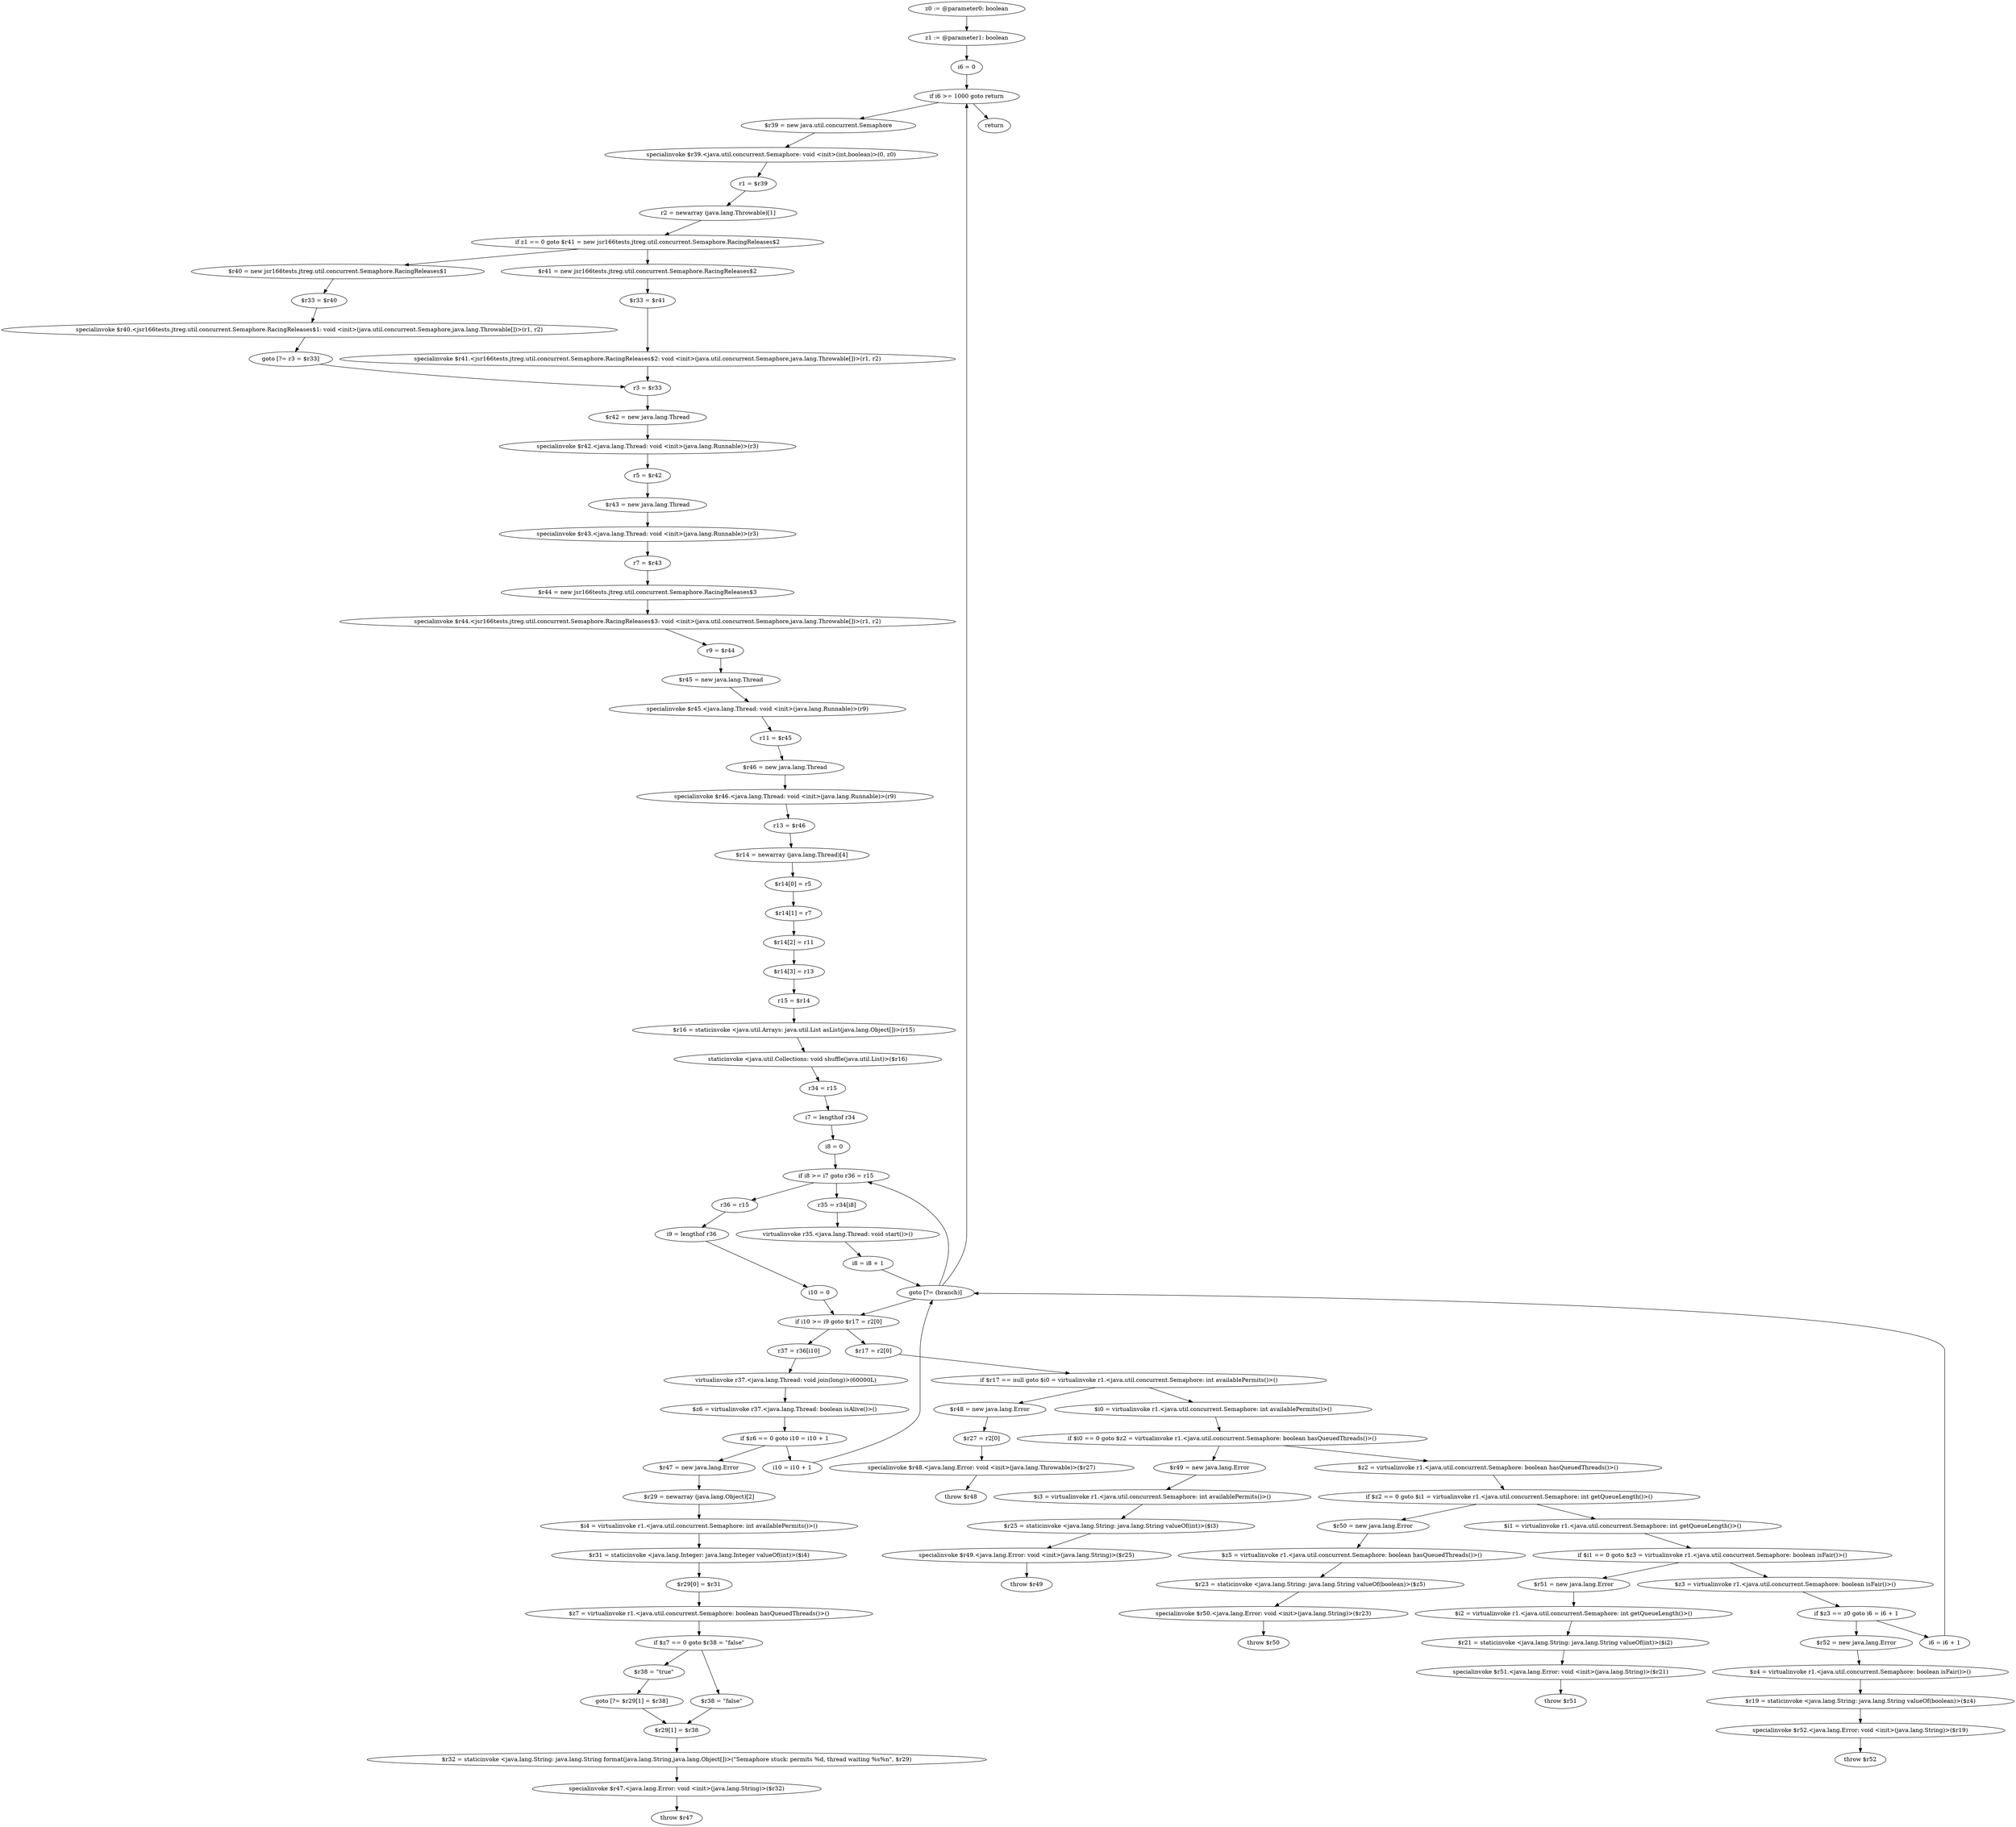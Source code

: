 digraph "unitGraph" {
    "z0 := @parameter0: boolean"
    "z1 := @parameter1: boolean"
    "i6 = 0"
    "if i6 >= 1000 goto return"
    "$r39 = new java.util.concurrent.Semaphore"
    "specialinvoke $r39.<java.util.concurrent.Semaphore: void <init>(int,boolean)>(0, z0)"
    "r1 = $r39"
    "r2 = newarray (java.lang.Throwable)[1]"
    "if z1 == 0 goto $r41 = new jsr166tests.jtreg.util.concurrent.Semaphore.RacingReleases$2"
    "$r40 = new jsr166tests.jtreg.util.concurrent.Semaphore.RacingReleases$1"
    "$r33 = $r40"
    "specialinvoke $r40.<jsr166tests.jtreg.util.concurrent.Semaphore.RacingReleases$1: void <init>(java.util.concurrent.Semaphore,java.lang.Throwable[])>(r1, r2)"
    "goto [?= r3 = $r33]"
    "$r41 = new jsr166tests.jtreg.util.concurrent.Semaphore.RacingReleases$2"
    "$r33 = $r41"
    "specialinvoke $r41.<jsr166tests.jtreg.util.concurrent.Semaphore.RacingReleases$2: void <init>(java.util.concurrent.Semaphore,java.lang.Throwable[])>(r1, r2)"
    "r3 = $r33"
    "$r42 = new java.lang.Thread"
    "specialinvoke $r42.<java.lang.Thread: void <init>(java.lang.Runnable)>(r3)"
    "r5 = $r42"
    "$r43 = new java.lang.Thread"
    "specialinvoke $r43.<java.lang.Thread: void <init>(java.lang.Runnable)>(r3)"
    "r7 = $r43"
    "$r44 = new jsr166tests.jtreg.util.concurrent.Semaphore.RacingReleases$3"
    "specialinvoke $r44.<jsr166tests.jtreg.util.concurrent.Semaphore.RacingReleases$3: void <init>(java.util.concurrent.Semaphore,java.lang.Throwable[])>(r1, r2)"
    "r9 = $r44"
    "$r45 = new java.lang.Thread"
    "specialinvoke $r45.<java.lang.Thread: void <init>(java.lang.Runnable)>(r9)"
    "r11 = $r45"
    "$r46 = new java.lang.Thread"
    "specialinvoke $r46.<java.lang.Thread: void <init>(java.lang.Runnable)>(r9)"
    "r13 = $r46"
    "$r14 = newarray (java.lang.Thread)[4]"
    "$r14[0] = r5"
    "$r14[1] = r7"
    "$r14[2] = r11"
    "$r14[3] = r13"
    "r15 = $r14"
    "$r16 = staticinvoke <java.util.Arrays: java.util.List asList(java.lang.Object[])>(r15)"
    "staticinvoke <java.util.Collections: void shuffle(java.util.List)>($r16)"
    "r34 = r15"
    "i7 = lengthof r34"
    "i8 = 0"
    "if i8 >= i7 goto r36 = r15"
    "r35 = r34[i8]"
    "virtualinvoke r35.<java.lang.Thread: void start()>()"
    "i8 = i8 + 1"
    "goto [?= (branch)]"
    "r36 = r15"
    "i9 = lengthof r36"
    "i10 = 0"
    "if i10 >= i9 goto $r17 = r2[0]"
    "r37 = r36[i10]"
    "virtualinvoke r37.<java.lang.Thread: void join(long)>(60000L)"
    "$z6 = virtualinvoke r37.<java.lang.Thread: boolean isAlive()>()"
    "if $z6 == 0 goto i10 = i10 + 1"
    "$r47 = new java.lang.Error"
    "$r29 = newarray (java.lang.Object)[2]"
    "$i4 = virtualinvoke r1.<java.util.concurrent.Semaphore: int availablePermits()>()"
    "$r31 = staticinvoke <java.lang.Integer: java.lang.Integer valueOf(int)>($i4)"
    "$r29[0] = $r31"
    "$z7 = virtualinvoke r1.<java.util.concurrent.Semaphore: boolean hasQueuedThreads()>()"
    "if $z7 == 0 goto $r38 = \"false\""
    "$r38 = \"true\""
    "goto [?= $r29[1] = $r38]"
    "$r38 = \"false\""
    "$r29[1] = $r38"
    "$r32 = staticinvoke <java.lang.String: java.lang.String format(java.lang.String,java.lang.Object[])>(\"Semaphore stuck: permits %d, thread waiting %s%n\", $r29)"
    "specialinvoke $r47.<java.lang.Error: void <init>(java.lang.String)>($r32)"
    "throw $r47"
    "i10 = i10 + 1"
    "$r17 = r2[0]"
    "if $r17 == null goto $i0 = virtualinvoke r1.<java.util.concurrent.Semaphore: int availablePermits()>()"
    "$r48 = new java.lang.Error"
    "$r27 = r2[0]"
    "specialinvoke $r48.<java.lang.Error: void <init>(java.lang.Throwable)>($r27)"
    "throw $r48"
    "$i0 = virtualinvoke r1.<java.util.concurrent.Semaphore: int availablePermits()>()"
    "if $i0 == 0 goto $z2 = virtualinvoke r1.<java.util.concurrent.Semaphore: boolean hasQueuedThreads()>()"
    "$r49 = new java.lang.Error"
    "$i3 = virtualinvoke r1.<java.util.concurrent.Semaphore: int availablePermits()>()"
    "$r25 = staticinvoke <java.lang.String: java.lang.String valueOf(int)>($i3)"
    "specialinvoke $r49.<java.lang.Error: void <init>(java.lang.String)>($r25)"
    "throw $r49"
    "$z2 = virtualinvoke r1.<java.util.concurrent.Semaphore: boolean hasQueuedThreads()>()"
    "if $z2 == 0 goto $i1 = virtualinvoke r1.<java.util.concurrent.Semaphore: int getQueueLength()>()"
    "$r50 = new java.lang.Error"
    "$z5 = virtualinvoke r1.<java.util.concurrent.Semaphore: boolean hasQueuedThreads()>()"
    "$r23 = staticinvoke <java.lang.String: java.lang.String valueOf(boolean)>($z5)"
    "specialinvoke $r50.<java.lang.Error: void <init>(java.lang.String)>($r23)"
    "throw $r50"
    "$i1 = virtualinvoke r1.<java.util.concurrent.Semaphore: int getQueueLength()>()"
    "if $i1 == 0 goto $z3 = virtualinvoke r1.<java.util.concurrent.Semaphore: boolean isFair()>()"
    "$r51 = new java.lang.Error"
    "$i2 = virtualinvoke r1.<java.util.concurrent.Semaphore: int getQueueLength()>()"
    "$r21 = staticinvoke <java.lang.String: java.lang.String valueOf(int)>($i2)"
    "specialinvoke $r51.<java.lang.Error: void <init>(java.lang.String)>($r21)"
    "throw $r51"
    "$z3 = virtualinvoke r1.<java.util.concurrent.Semaphore: boolean isFair()>()"
    "if $z3 == z0 goto i6 = i6 + 1"
    "$r52 = new java.lang.Error"
    "$z4 = virtualinvoke r1.<java.util.concurrent.Semaphore: boolean isFair()>()"
    "$r19 = staticinvoke <java.lang.String: java.lang.String valueOf(boolean)>($z4)"
    "specialinvoke $r52.<java.lang.Error: void <init>(java.lang.String)>($r19)"
    "throw $r52"
    "i6 = i6 + 1"
    "return"
    "z0 := @parameter0: boolean"->"z1 := @parameter1: boolean";
    "z1 := @parameter1: boolean"->"i6 = 0";
    "i6 = 0"->"if i6 >= 1000 goto return";
    "if i6 >= 1000 goto return"->"$r39 = new java.util.concurrent.Semaphore";
    "if i6 >= 1000 goto return"->"return";
    "$r39 = new java.util.concurrent.Semaphore"->"specialinvoke $r39.<java.util.concurrent.Semaphore: void <init>(int,boolean)>(0, z0)";
    "specialinvoke $r39.<java.util.concurrent.Semaphore: void <init>(int,boolean)>(0, z0)"->"r1 = $r39";
    "r1 = $r39"->"r2 = newarray (java.lang.Throwable)[1]";
    "r2 = newarray (java.lang.Throwable)[1]"->"if z1 == 0 goto $r41 = new jsr166tests.jtreg.util.concurrent.Semaphore.RacingReleases$2";
    "if z1 == 0 goto $r41 = new jsr166tests.jtreg.util.concurrent.Semaphore.RacingReleases$2"->"$r40 = new jsr166tests.jtreg.util.concurrent.Semaphore.RacingReleases$1";
    "if z1 == 0 goto $r41 = new jsr166tests.jtreg.util.concurrent.Semaphore.RacingReleases$2"->"$r41 = new jsr166tests.jtreg.util.concurrent.Semaphore.RacingReleases$2";
    "$r40 = new jsr166tests.jtreg.util.concurrent.Semaphore.RacingReleases$1"->"$r33 = $r40";
    "$r33 = $r40"->"specialinvoke $r40.<jsr166tests.jtreg.util.concurrent.Semaphore.RacingReleases$1: void <init>(java.util.concurrent.Semaphore,java.lang.Throwable[])>(r1, r2)";
    "specialinvoke $r40.<jsr166tests.jtreg.util.concurrent.Semaphore.RacingReleases$1: void <init>(java.util.concurrent.Semaphore,java.lang.Throwable[])>(r1, r2)"->"goto [?= r3 = $r33]";
    "goto [?= r3 = $r33]"->"r3 = $r33";
    "$r41 = new jsr166tests.jtreg.util.concurrent.Semaphore.RacingReleases$2"->"$r33 = $r41";
    "$r33 = $r41"->"specialinvoke $r41.<jsr166tests.jtreg.util.concurrent.Semaphore.RacingReleases$2: void <init>(java.util.concurrent.Semaphore,java.lang.Throwable[])>(r1, r2)";
    "specialinvoke $r41.<jsr166tests.jtreg.util.concurrent.Semaphore.RacingReleases$2: void <init>(java.util.concurrent.Semaphore,java.lang.Throwable[])>(r1, r2)"->"r3 = $r33";
    "r3 = $r33"->"$r42 = new java.lang.Thread";
    "$r42 = new java.lang.Thread"->"specialinvoke $r42.<java.lang.Thread: void <init>(java.lang.Runnable)>(r3)";
    "specialinvoke $r42.<java.lang.Thread: void <init>(java.lang.Runnable)>(r3)"->"r5 = $r42";
    "r5 = $r42"->"$r43 = new java.lang.Thread";
    "$r43 = new java.lang.Thread"->"specialinvoke $r43.<java.lang.Thread: void <init>(java.lang.Runnable)>(r3)";
    "specialinvoke $r43.<java.lang.Thread: void <init>(java.lang.Runnable)>(r3)"->"r7 = $r43";
    "r7 = $r43"->"$r44 = new jsr166tests.jtreg.util.concurrent.Semaphore.RacingReleases$3";
    "$r44 = new jsr166tests.jtreg.util.concurrent.Semaphore.RacingReleases$3"->"specialinvoke $r44.<jsr166tests.jtreg.util.concurrent.Semaphore.RacingReleases$3: void <init>(java.util.concurrent.Semaphore,java.lang.Throwable[])>(r1, r2)";
    "specialinvoke $r44.<jsr166tests.jtreg.util.concurrent.Semaphore.RacingReleases$3: void <init>(java.util.concurrent.Semaphore,java.lang.Throwable[])>(r1, r2)"->"r9 = $r44";
    "r9 = $r44"->"$r45 = new java.lang.Thread";
    "$r45 = new java.lang.Thread"->"specialinvoke $r45.<java.lang.Thread: void <init>(java.lang.Runnable)>(r9)";
    "specialinvoke $r45.<java.lang.Thread: void <init>(java.lang.Runnable)>(r9)"->"r11 = $r45";
    "r11 = $r45"->"$r46 = new java.lang.Thread";
    "$r46 = new java.lang.Thread"->"specialinvoke $r46.<java.lang.Thread: void <init>(java.lang.Runnable)>(r9)";
    "specialinvoke $r46.<java.lang.Thread: void <init>(java.lang.Runnable)>(r9)"->"r13 = $r46";
    "r13 = $r46"->"$r14 = newarray (java.lang.Thread)[4]";
    "$r14 = newarray (java.lang.Thread)[4]"->"$r14[0] = r5";
    "$r14[0] = r5"->"$r14[1] = r7";
    "$r14[1] = r7"->"$r14[2] = r11";
    "$r14[2] = r11"->"$r14[3] = r13";
    "$r14[3] = r13"->"r15 = $r14";
    "r15 = $r14"->"$r16 = staticinvoke <java.util.Arrays: java.util.List asList(java.lang.Object[])>(r15)";
    "$r16 = staticinvoke <java.util.Arrays: java.util.List asList(java.lang.Object[])>(r15)"->"staticinvoke <java.util.Collections: void shuffle(java.util.List)>($r16)";
    "staticinvoke <java.util.Collections: void shuffle(java.util.List)>($r16)"->"r34 = r15";
    "r34 = r15"->"i7 = lengthof r34";
    "i7 = lengthof r34"->"i8 = 0";
    "i8 = 0"->"if i8 >= i7 goto r36 = r15";
    "if i8 >= i7 goto r36 = r15"->"r35 = r34[i8]";
    "if i8 >= i7 goto r36 = r15"->"r36 = r15";
    "r35 = r34[i8]"->"virtualinvoke r35.<java.lang.Thread: void start()>()";
    "virtualinvoke r35.<java.lang.Thread: void start()>()"->"i8 = i8 + 1";
    "i8 = i8 + 1"->"goto [?= (branch)]";
    "goto [?= (branch)]"->"if i8 >= i7 goto r36 = r15";
    "r36 = r15"->"i9 = lengthof r36";
    "i9 = lengthof r36"->"i10 = 0";
    "i10 = 0"->"if i10 >= i9 goto $r17 = r2[0]";
    "if i10 >= i9 goto $r17 = r2[0]"->"r37 = r36[i10]";
    "if i10 >= i9 goto $r17 = r2[0]"->"$r17 = r2[0]";
    "r37 = r36[i10]"->"virtualinvoke r37.<java.lang.Thread: void join(long)>(60000L)";
    "virtualinvoke r37.<java.lang.Thread: void join(long)>(60000L)"->"$z6 = virtualinvoke r37.<java.lang.Thread: boolean isAlive()>()";
    "$z6 = virtualinvoke r37.<java.lang.Thread: boolean isAlive()>()"->"if $z6 == 0 goto i10 = i10 + 1";
    "if $z6 == 0 goto i10 = i10 + 1"->"$r47 = new java.lang.Error";
    "if $z6 == 0 goto i10 = i10 + 1"->"i10 = i10 + 1";
    "$r47 = new java.lang.Error"->"$r29 = newarray (java.lang.Object)[2]";
    "$r29 = newarray (java.lang.Object)[2]"->"$i4 = virtualinvoke r1.<java.util.concurrent.Semaphore: int availablePermits()>()";
    "$i4 = virtualinvoke r1.<java.util.concurrent.Semaphore: int availablePermits()>()"->"$r31 = staticinvoke <java.lang.Integer: java.lang.Integer valueOf(int)>($i4)";
    "$r31 = staticinvoke <java.lang.Integer: java.lang.Integer valueOf(int)>($i4)"->"$r29[0] = $r31";
    "$r29[0] = $r31"->"$z7 = virtualinvoke r1.<java.util.concurrent.Semaphore: boolean hasQueuedThreads()>()";
    "$z7 = virtualinvoke r1.<java.util.concurrent.Semaphore: boolean hasQueuedThreads()>()"->"if $z7 == 0 goto $r38 = \"false\"";
    "if $z7 == 0 goto $r38 = \"false\""->"$r38 = \"true\"";
    "if $z7 == 0 goto $r38 = \"false\""->"$r38 = \"false\"";
    "$r38 = \"true\""->"goto [?= $r29[1] = $r38]";
    "goto [?= $r29[1] = $r38]"->"$r29[1] = $r38";
    "$r38 = \"false\""->"$r29[1] = $r38";
    "$r29[1] = $r38"->"$r32 = staticinvoke <java.lang.String: java.lang.String format(java.lang.String,java.lang.Object[])>(\"Semaphore stuck: permits %d, thread waiting %s%n\", $r29)";
    "$r32 = staticinvoke <java.lang.String: java.lang.String format(java.lang.String,java.lang.Object[])>(\"Semaphore stuck: permits %d, thread waiting %s%n\", $r29)"->"specialinvoke $r47.<java.lang.Error: void <init>(java.lang.String)>($r32)";
    "specialinvoke $r47.<java.lang.Error: void <init>(java.lang.String)>($r32)"->"throw $r47";
    "i10 = i10 + 1"->"goto [?= (branch)]";
    "goto [?= (branch)]"->"if i10 >= i9 goto $r17 = r2[0]";
    "$r17 = r2[0]"->"if $r17 == null goto $i0 = virtualinvoke r1.<java.util.concurrent.Semaphore: int availablePermits()>()";
    "if $r17 == null goto $i0 = virtualinvoke r1.<java.util.concurrent.Semaphore: int availablePermits()>()"->"$r48 = new java.lang.Error";
    "if $r17 == null goto $i0 = virtualinvoke r1.<java.util.concurrent.Semaphore: int availablePermits()>()"->"$i0 = virtualinvoke r1.<java.util.concurrent.Semaphore: int availablePermits()>()";
    "$r48 = new java.lang.Error"->"$r27 = r2[0]";
    "$r27 = r2[0]"->"specialinvoke $r48.<java.lang.Error: void <init>(java.lang.Throwable)>($r27)";
    "specialinvoke $r48.<java.lang.Error: void <init>(java.lang.Throwable)>($r27)"->"throw $r48";
    "$i0 = virtualinvoke r1.<java.util.concurrent.Semaphore: int availablePermits()>()"->"if $i0 == 0 goto $z2 = virtualinvoke r1.<java.util.concurrent.Semaphore: boolean hasQueuedThreads()>()";
    "if $i0 == 0 goto $z2 = virtualinvoke r1.<java.util.concurrent.Semaphore: boolean hasQueuedThreads()>()"->"$r49 = new java.lang.Error";
    "if $i0 == 0 goto $z2 = virtualinvoke r1.<java.util.concurrent.Semaphore: boolean hasQueuedThreads()>()"->"$z2 = virtualinvoke r1.<java.util.concurrent.Semaphore: boolean hasQueuedThreads()>()";
    "$r49 = new java.lang.Error"->"$i3 = virtualinvoke r1.<java.util.concurrent.Semaphore: int availablePermits()>()";
    "$i3 = virtualinvoke r1.<java.util.concurrent.Semaphore: int availablePermits()>()"->"$r25 = staticinvoke <java.lang.String: java.lang.String valueOf(int)>($i3)";
    "$r25 = staticinvoke <java.lang.String: java.lang.String valueOf(int)>($i3)"->"specialinvoke $r49.<java.lang.Error: void <init>(java.lang.String)>($r25)";
    "specialinvoke $r49.<java.lang.Error: void <init>(java.lang.String)>($r25)"->"throw $r49";
    "$z2 = virtualinvoke r1.<java.util.concurrent.Semaphore: boolean hasQueuedThreads()>()"->"if $z2 == 0 goto $i1 = virtualinvoke r1.<java.util.concurrent.Semaphore: int getQueueLength()>()";
    "if $z2 == 0 goto $i1 = virtualinvoke r1.<java.util.concurrent.Semaphore: int getQueueLength()>()"->"$r50 = new java.lang.Error";
    "if $z2 == 0 goto $i1 = virtualinvoke r1.<java.util.concurrent.Semaphore: int getQueueLength()>()"->"$i1 = virtualinvoke r1.<java.util.concurrent.Semaphore: int getQueueLength()>()";
    "$r50 = new java.lang.Error"->"$z5 = virtualinvoke r1.<java.util.concurrent.Semaphore: boolean hasQueuedThreads()>()";
    "$z5 = virtualinvoke r1.<java.util.concurrent.Semaphore: boolean hasQueuedThreads()>()"->"$r23 = staticinvoke <java.lang.String: java.lang.String valueOf(boolean)>($z5)";
    "$r23 = staticinvoke <java.lang.String: java.lang.String valueOf(boolean)>($z5)"->"specialinvoke $r50.<java.lang.Error: void <init>(java.lang.String)>($r23)";
    "specialinvoke $r50.<java.lang.Error: void <init>(java.lang.String)>($r23)"->"throw $r50";
    "$i1 = virtualinvoke r1.<java.util.concurrent.Semaphore: int getQueueLength()>()"->"if $i1 == 0 goto $z3 = virtualinvoke r1.<java.util.concurrent.Semaphore: boolean isFair()>()";
    "if $i1 == 0 goto $z3 = virtualinvoke r1.<java.util.concurrent.Semaphore: boolean isFair()>()"->"$r51 = new java.lang.Error";
    "if $i1 == 0 goto $z3 = virtualinvoke r1.<java.util.concurrent.Semaphore: boolean isFair()>()"->"$z3 = virtualinvoke r1.<java.util.concurrent.Semaphore: boolean isFair()>()";
    "$r51 = new java.lang.Error"->"$i2 = virtualinvoke r1.<java.util.concurrent.Semaphore: int getQueueLength()>()";
    "$i2 = virtualinvoke r1.<java.util.concurrent.Semaphore: int getQueueLength()>()"->"$r21 = staticinvoke <java.lang.String: java.lang.String valueOf(int)>($i2)";
    "$r21 = staticinvoke <java.lang.String: java.lang.String valueOf(int)>($i2)"->"specialinvoke $r51.<java.lang.Error: void <init>(java.lang.String)>($r21)";
    "specialinvoke $r51.<java.lang.Error: void <init>(java.lang.String)>($r21)"->"throw $r51";
    "$z3 = virtualinvoke r1.<java.util.concurrent.Semaphore: boolean isFair()>()"->"if $z3 == z0 goto i6 = i6 + 1";
    "if $z3 == z0 goto i6 = i6 + 1"->"$r52 = new java.lang.Error";
    "if $z3 == z0 goto i6 = i6 + 1"->"i6 = i6 + 1";
    "$r52 = new java.lang.Error"->"$z4 = virtualinvoke r1.<java.util.concurrent.Semaphore: boolean isFair()>()";
    "$z4 = virtualinvoke r1.<java.util.concurrent.Semaphore: boolean isFair()>()"->"$r19 = staticinvoke <java.lang.String: java.lang.String valueOf(boolean)>($z4)";
    "$r19 = staticinvoke <java.lang.String: java.lang.String valueOf(boolean)>($z4)"->"specialinvoke $r52.<java.lang.Error: void <init>(java.lang.String)>($r19)";
    "specialinvoke $r52.<java.lang.Error: void <init>(java.lang.String)>($r19)"->"throw $r52";
    "i6 = i6 + 1"->"goto [?= (branch)]";
    "goto [?= (branch)]"->"if i6 >= 1000 goto return";
}
